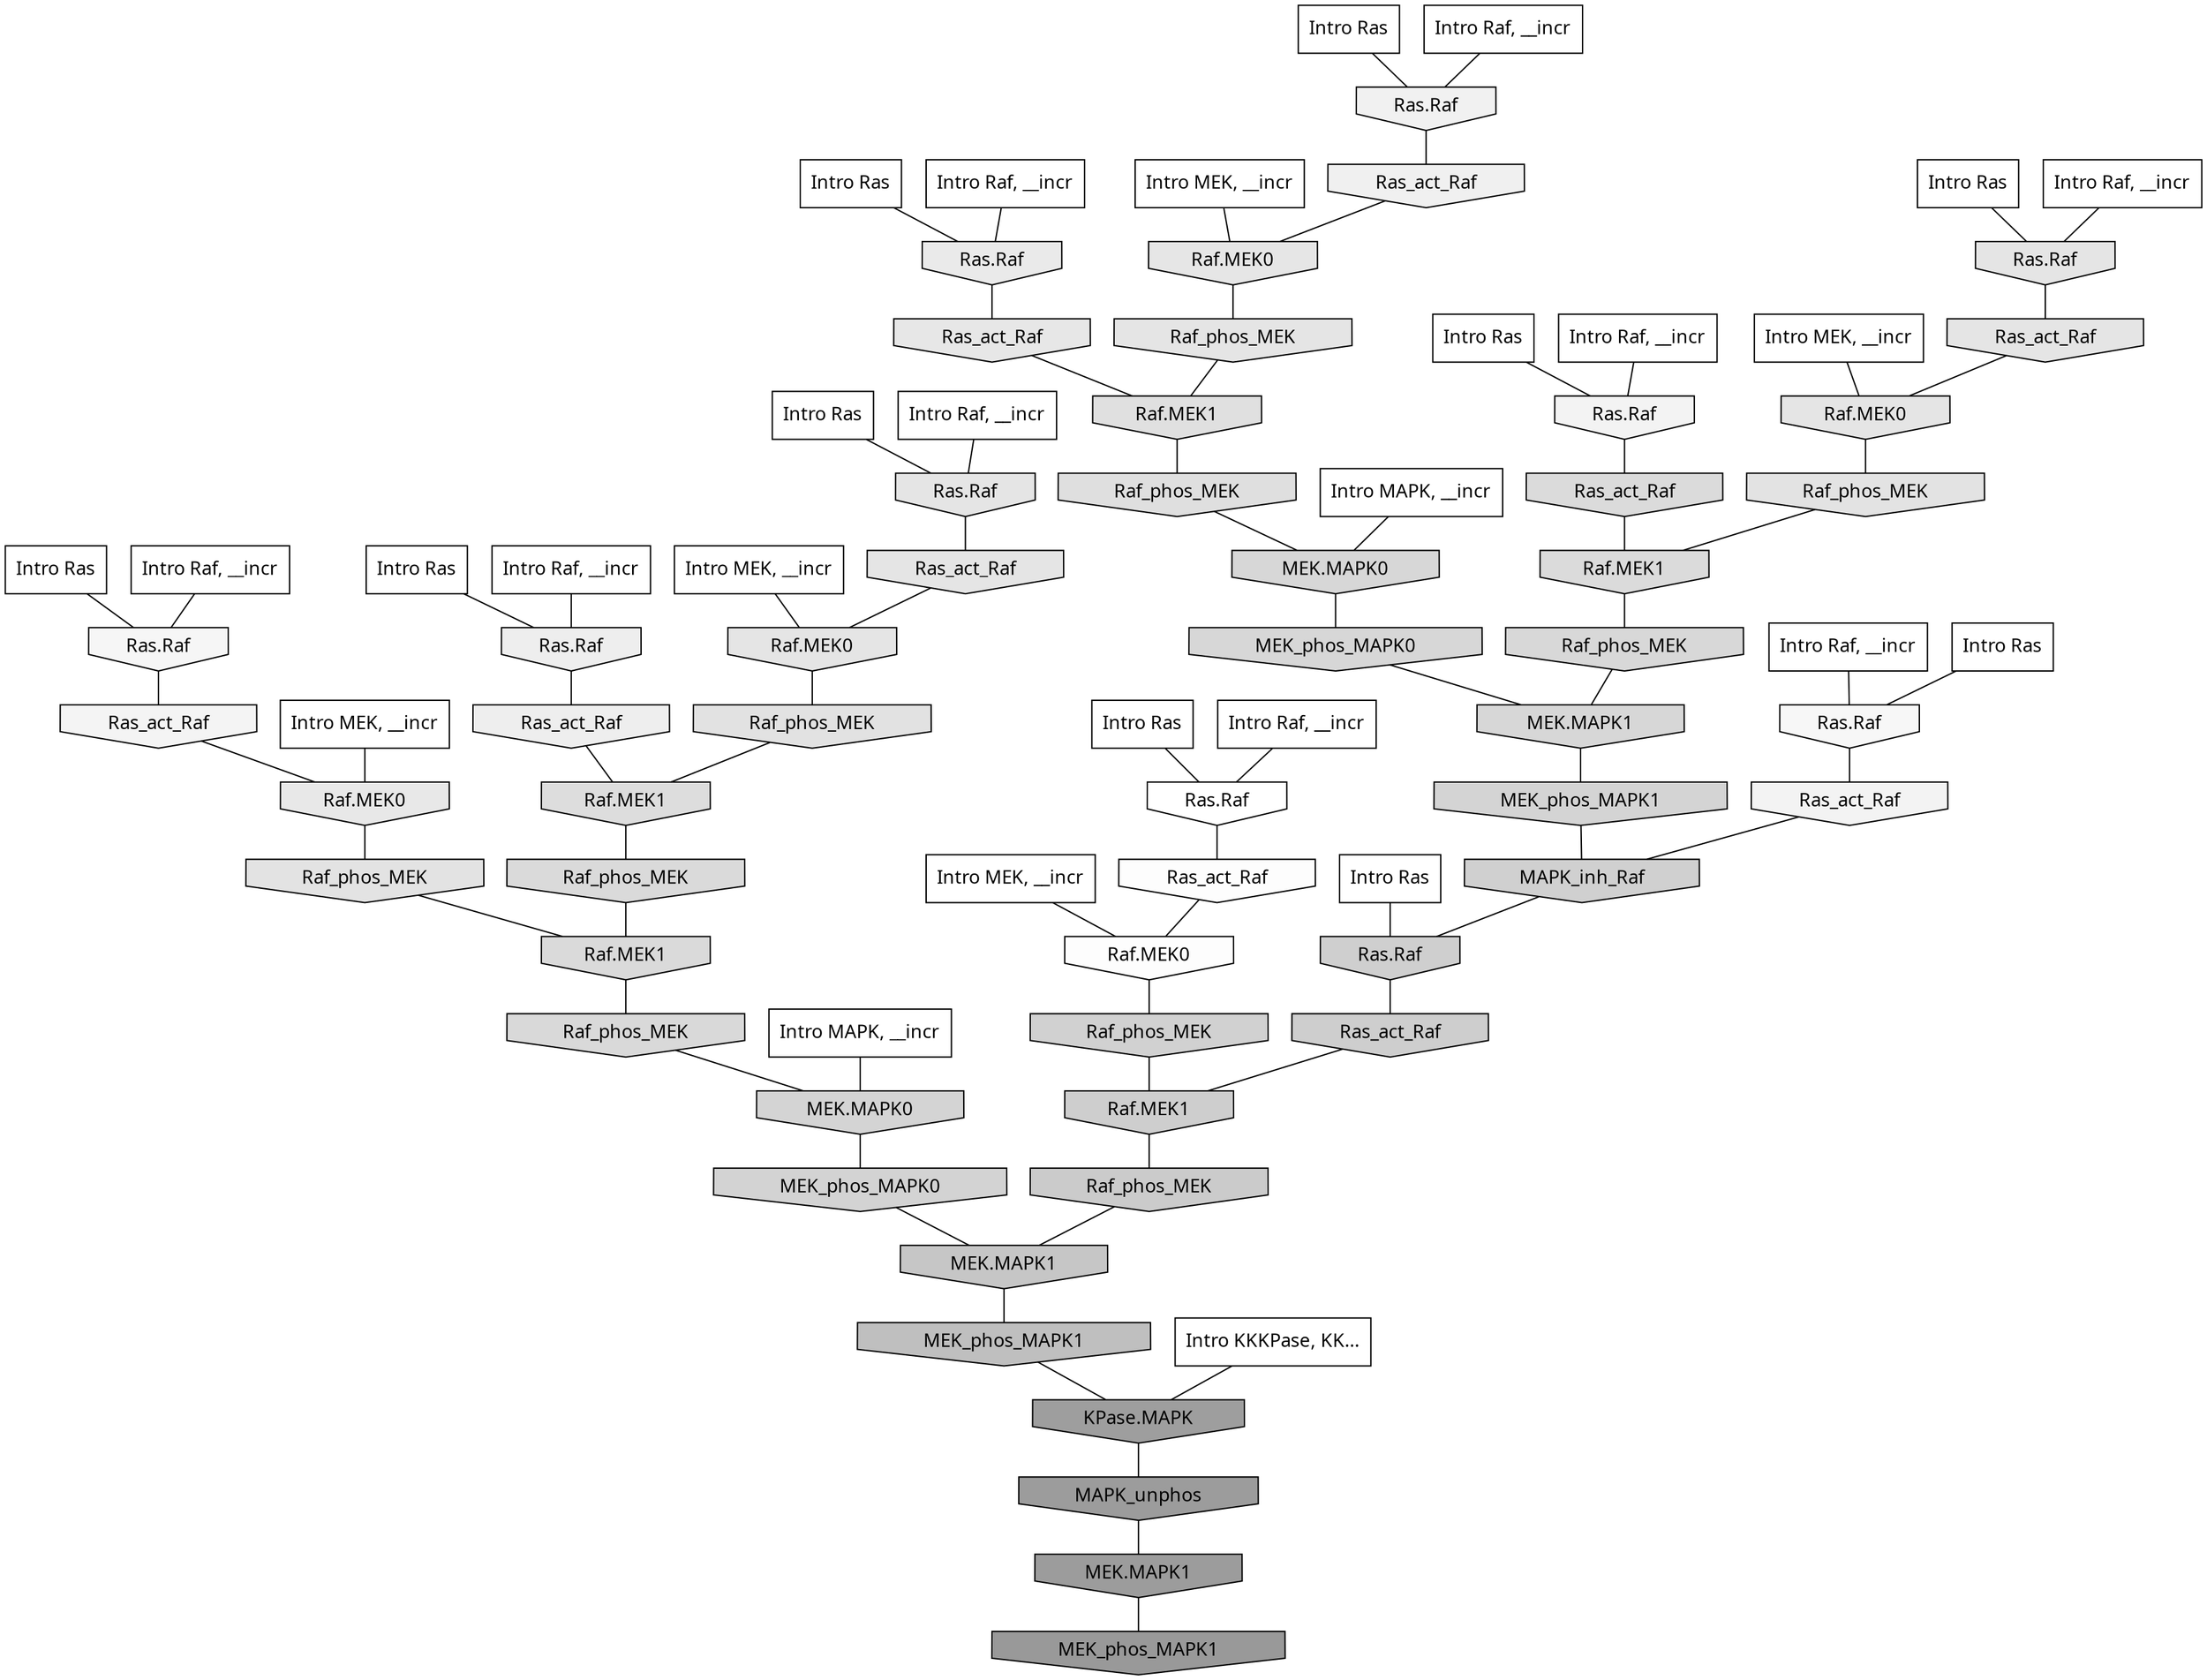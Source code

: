 digraph G{
  rankdir="TB";
  ranksep=0.30;
  node [fontname="CMU Serif"];
  edge [fontname="CMU Serif"];
  
  1 [label="Intro Ras", shape=rectangle, style=filled, fillcolor="0.000 0.000 1.000"]
  
  2 [label="Intro Ras", shape=rectangle, style=filled, fillcolor="0.000 0.000 1.000"]
  
  19 [label="Intro Ras", shape=rectangle, style=filled, fillcolor="0.000 0.000 1.000"]
  
  41 [label="Intro Ras", shape=rectangle, style=filled, fillcolor="0.000 0.000 1.000"]
  
  64 [label="Intro Ras", shape=rectangle, style=filled, fillcolor="0.000 0.000 1.000"]
  
  80 [label="Intro Ras", shape=rectangle, style=filled, fillcolor="0.000 0.000 1.000"]
  
  83 [label="Intro Ras", shape=rectangle, style=filled, fillcolor="0.000 0.000 1.000"]
  
  84 [label="Intro Ras", shape=rectangle, style=filled, fillcolor="0.000 0.000 1.000"]
  
  87 [label="Intro Ras", shape=rectangle, style=filled, fillcolor="0.000 0.000 1.000"]
  
  90 [label="Intro Ras", shape=rectangle, style=filled, fillcolor="0.000 0.000 1.000"]
  
  211 [label="Intro Raf, __incr", shape=rectangle, style=filled, fillcolor="0.000 0.000 1.000"]
  
  256 [label="Intro Raf, __incr", shape=rectangle, style=filled, fillcolor="0.000 0.000 1.000"]
  
  421 [label="Intro Raf, __incr", shape=rectangle, style=filled, fillcolor="0.000 0.000 1.000"]
  
  514 [label="Intro Raf, __incr", shape=rectangle, style=filled, fillcolor="0.000 0.000 1.000"]
  
  543 [label="Intro Raf, __incr", shape=rectangle, style=filled, fillcolor="0.000 0.000 1.000"]
  
  693 [label="Intro Raf, __incr", shape=rectangle, style=filled, fillcolor="0.000 0.000 1.000"]
  
  710 [label="Intro Raf, __incr", shape=rectangle, style=filled, fillcolor="0.000 0.000 1.000"]
  
  1004 [label="Intro Raf, __incr", shape=rectangle, style=filled, fillcolor="0.000 0.000 1.000"]
  
  1091 [label="Intro Raf, __incr", shape=rectangle, style=filled, fillcolor="0.000 0.000 1.000"]
  
  1168 [label="Intro MEK, __incr", shape=rectangle, style=filled, fillcolor="0.000 0.000 1.000"]
  
  1207 [label="Intro MEK, __incr", shape=rectangle, style=filled, fillcolor="0.000 0.000 1.000"]
  
  1582 [label="Intro MEK, __incr", shape=rectangle, style=filled, fillcolor="0.000 0.000 1.000"]
  
  1996 [label="Intro MEK, __incr", shape=rectangle, style=filled, fillcolor="0.000 0.000 1.000"]
  
  2087 [label="Intro MEK, __incr", shape=rectangle, style=filled, fillcolor="0.000 0.000 1.000"]
  
  2825 [label="Intro MAPK, __incr", shape=rectangle, style=filled, fillcolor="0.000 0.000 1.000"]
  
  2863 [label="Intro MAPK, __incr", shape=rectangle, style=filled, fillcolor="0.000 0.000 1.000"]
  
  3183 [label="Intro KKKPase, KK...", shape=rectangle, style=filled, fillcolor="0.000 0.000 1.000"]
  
  3343 [label="Ras.Raf", shape=invhouse, style=filled, fillcolor="0.000 0.000 0.998"]
  
  3420 [label="Ras_act_Raf", shape=invhouse, style=filled, fillcolor="0.000 0.000 0.990"]
  
  3423 [label="Raf.MEK0", shape=invhouse, style=filled, fillcolor="0.000 0.000 0.990"]
  
  3811 [label="Ras.Raf", shape=invhouse, style=filled, fillcolor="0.000 0.000 0.965"]
  
  3860 [label="Ras.Raf", shape=invhouse, style=filled, fillcolor="0.000 0.000 0.963"]
  
  4089 [label="Ras_act_Raf", shape=invhouse, style=filled, fillcolor="0.000 0.000 0.955"]
  
  4178 [label="Ras_act_Raf", shape=invhouse, style=filled, fillcolor="0.000 0.000 0.952"]
  
  4227 [label="Ras.Raf", shape=invhouse, style=filled, fillcolor="0.000 0.000 0.950"]
  
  4439 [label="Ras.Raf", shape=invhouse, style=filled, fillcolor="0.000 0.000 0.942"]
  
  4505 [label="Ras_act_Raf", shape=invhouse, style=filled, fillcolor="0.000 0.000 0.940"]
  
  4685 [label="Ras.Raf", shape=invhouse, style=filled, fillcolor="0.000 0.000 0.933"]
  
  4763 [label="Ras_act_Raf", shape=invhouse, style=filled, fillcolor="0.000 0.000 0.930"]
  
  5216 [label="Ras.Raf", shape=invhouse, style=filled, fillcolor="0.000 0.000 0.915"]
  
  5486 [label="Raf.MEK0", shape=invhouse, style=filled, fillcolor="0.000 0.000 0.907"]
  
  5584 [label="Ras_act_Raf", shape=invhouse, style=filled, fillcolor="0.000 0.000 0.903"]
  
  5672 [label="Raf.MEK0", shape=invhouse, style=filled, fillcolor="0.000 0.000 0.901"]
  
  5759 [label="Ras.Raf", shape=invhouse, style=filled, fillcolor="0.000 0.000 0.898"]
  
  5770 [label="Raf_phos_MEK", shape=invhouse, style=filled, fillcolor="0.000 0.000 0.898"]
  
  5775 [label="Ras.Raf", shape=invhouse, style=filled, fillcolor="0.000 0.000 0.897"]
  
  5840 [label="Ras_act_Raf", shape=invhouse, style=filled, fillcolor="0.000 0.000 0.896"]
  
  5845 [label="Raf.MEK0", shape=invhouse, style=filled, fillcolor="0.000 0.000 0.896"]
  
  5879 [label="Ras_act_Raf", shape=invhouse, style=filled, fillcolor="0.000 0.000 0.895"]
  
  5882 [label="Raf.MEK0", shape=invhouse, style=filled, fillcolor="0.000 0.000 0.895"]
  
  6053 [label="Raf_phos_MEK", shape=invhouse, style=filled, fillcolor="0.000 0.000 0.889"]
  
  6077 [label="Raf_phos_MEK", shape=invhouse, style=filled, fillcolor="0.000 0.000 0.889"]
  
  6243 [label="Raf_phos_MEK", shape=invhouse, style=filled, fillcolor="0.000 0.000 0.885"]
  
  6605 [label="Raf.MEK1", shape=invhouse, style=filled, fillcolor="0.000 0.000 0.876"]
  
  6725 [label="Raf_phos_MEK", shape=invhouse, style=filled, fillcolor="0.000 0.000 0.874"]
  
  7232 [label="Raf.MEK1", shape=invhouse, style=filled, fillcolor="0.000 0.000 0.864"]
  
  7633 [label="Ras_act_Raf", shape=invhouse, style=filled, fillcolor="0.000 0.000 0.857"]
  
  7635 [label="Raf.MEK1", shape=invhouse, style=filled, fillcolor="0.000 0.000 0.857"]
  
  7887 [label="Raf_phos_MEK", shape=invhouse, style=filled, fillcolor="0.000 0.000 0.852"]
  
  7889 [label="Raf.MEK1", shape=invhouse, style=filled, fillcolor="0.000 0.000 0.852"]
  
  8090 [label="Raf_phos_MEK", shape=invhouse, style=filled, fillcolor="0.000 0.000 0.849"]
  
  8254 [label="Raf_phos_MEK", shape=invhouse, style=filled, fillcolor="0.000 0.000 0.847"]
  
  8438 [label="MEK.MAPK0", shape=invhouse, style=filled, fillcolor="0.000 0.000 0.843"]
  
  8555 [label="MEK_phos_MAPK0", shape=invhouse, style=filled, fillcolor="0.000 0.000 0.841"]
  
  8575 [label="MEK.MAPK1", shape=invhouse, style=filled, fillcolor="0.000 0.000 0.841"]
  
  9344 [label="MEK.MAPK0", shape=invhouse, style=filled, fillcolor="0.000 0.000 0.829"]
  
  9377 [label="MEK_phos_MAPK1", shape=invhouse, style=filled, fillcolor="0.000 0.000 0.829"]
  
  9723 [label="MEK_phos_MAPK0", shape=invhouse, style=filled, fillcolor="0.000 0.000 0.825"]
  
  10076 [label="Raf_phos_MEK", shape=invhouse, style=filled, fillcolor="0.000 0.000 0.820"]
  
  10673 [label="MAPK_inh_Raf", shape=invhouse, style=filled, fillcolor="0.000 0.000 0.813"]
  
  10949 [label="Ras.Raf", shape=invhouse, style=filled, fillcolor="0.000 0.000 0.810"]
  
  11197 [label="Ras_act_Raf", shape=invhouse, style=filled, fillcolor="0.000 0.000 0.808"]
  
  11200 [label="Raf.MEK1", shape=invhouse, style=filled, fillcolor="0.000 0.000 0.808"]
  
  12362 [label="Raf_phos_MEK", shape=invhouse, style=filled, fillcolor="0.000 0.000 0.796"]
  
  14715 [label="MEK.MAPK1", shape=invhouse, style=filled, fillcolor="0.000 0.000 0.777"]
  
  17140 [label="MEK_phos_MAPK1", shape=invhouse, style=filled, fillcolor="0.000 0.000 0.749"]
  
  21637 [label="KPase.MAPK", shape=invhouse, style=filled, fillcolor="0.000 0.000 0.620"]
  
  21904 [label="MAPK_unphos", shape=invhouse, style=filled, fillcolor="0.000 0.000 0.612"]
  
  21905 [label="MEK.MAPK1", shape=invhouse, style=filled, fillcolor="0.000 0.000 0.612"]
  
  22226 [label="MEK_phos_MAPK1", shape=invhouse, style=filled, fillcolor="0.000 0.000 0.600"]
  
  
  21905 -> 22226 [dir=none, color="0.000 0.000 0.000"] 
  21904 -> 21905 [dir=none, color="0.000 0.000 0.000"] 
  21637 -> 21904 [dir=none, color="0.000 0.000 0.000"] 
  17140 -> 21637 [dir=none, color="0.000 0.000 0.000"] 
  14715 -> 17140 [dir=none, color="0.000 0.000 0.000"] 
  12362 -> 14715 [dir=none, color="0.000 0.000 0.000"] 
  11200 -> 12362 [dir=none, color="0.000 0.000 0.000"] 
  11197 -> 11200 [dir=none, color="0.000 0.000 0.000"] 
  10949 -> 11197 [dir=none, color="0.000 0.000 0.000"] 
  10673 -> 10949 [dir=none, color="0.000 0.000 0.000"] 
  10076 -> 11200 [dir=none, color="0.000 0.000 0.000"] 
  9723 -> 14715 [dir=none, color="0.000 0.000 0.000"] 
  9377 -> 10673 [dir=none, color="0.000 0.000 0.000"] 
  9344 -> 9723 [dir=none, color="0.000 0.000 0.000"] 
  8575 -> 9377 [dir=none, color="0.000 0.000 0.000"] 
  8555 -> 8575 [dir=none, color="0.000 0.000 0.000"] 
  8438 -> 8555 [dir=none, color="0.000 0.000 0.000"] 
  8254 -> 8575 [dir=none, color="0.000 0.000 0.000"] 
  8090 -> 9344 [dir=none, color="0.000 0.000 0.000"] 
  7889 -> 8090 [dir=none, color="0.000 0.000 0.000"] 
  7887 -> 7889 [dir=none, color="0.000 0.000 0.000"] 
  7635 -> 8254 [dir=none, color="0.000 0.000 0.000"] 
  7633 -> 7635 [dir=none, color="0.000 0.000 0.000"] 
  7232 -> 7887 [dir=none, color="0.000 0.000 0.000"] 
  6725 -> 8438 [dir=none, color="0.000 0.000 0.000"] 
  6605 -> 6725 [dir=none, color="0.000 0.000 0.000"] 
  6243 -> 7232 [dir=none, color="0.000 0.000 0.000"] 
  6077 -> 7635 [dir=none, color="0.000 0.000 0.000"] 
  6053 -> 7889 [dir=none, color="0.000 0.000 0.000"] 
  5882 -> 6077 [dir=none, color="0.000 0.000 0.000"] 
  5879 -> 5882 [dir=none, color="0.000 0.000 0.000"] 
  5845 -> 6243 [dir=none, color="0.000 0.000 0.000"] 
  5840 -> 5845 [dir=none, color="0.000 0.000 0.000"] 
  5775 -> 5879 [dir=none, color="0.000 0.000 0.000"] 
  5770 -> 6605 [dir=none, color="0.000 0.000 0.000"] 
  5759 -> 5840 [dir=none, color="0.000 0.000 0.000"] 
  5672 -> 5770 [dir=none, color="0.000 0.000 0.000"] 
  5584 -> 6605 [dir=none, color="0.000 0.000 0.000"] 
  5486 -> 6053 [dir=none, color="0.000 0.000 0.000"] 
  5216 -> 5584 [dir=none, color="0.000 0.000 0.000"] 
  4763 -> 7232 [dir=none, color="0.000 0.000 0.000"] 
  4685 -> 4763 [dir=none, color="0.000 0.000 0.000"] 
  4505 -> 5672 [dir=none, color="0.000 0.000 0.000"] 
  4439 -> 4505 [dir=none, color="0.000 0.000 0.000"] 
  4227 -> 7633 [dir=none, color="0.000 0.000 0.000"] 
  4178 -> 10673 [dir=none, color="0.000 0.000 0.000"] 
  4089 -> 5486 [dir=none, color="0.000 0.000 0.000"] 
  3860 -> 4089 [dir=none, color="0.000 0.000 0.000"] 
  3811 -> 4178 [dir=none, color="0.000 0.000 0.000"] 
  3423 -> 10076 [dir=none, color="0.000 0.000 0.000"] 
  3420 -> 3423 [dir=none, color="0.000 0.000 0.000"] 
  3343 -> 3420 [dir=none, color="0.000 0.000 0.000"] 
  3183 -> 21637 [dir=none, color="0.000 0.000 0.000"] 
  2863 -> 8438 [dir=none, color="0.000 0.000 0.000"] 
  2825 -> 9344 [dir=none, color="0.000 0.000 0.000"] 
  2087 -> 5486 [dir=none, color="0.000 0.000 0.000"] 
  1996 -> 5882 [dir=none, color="0.000 0.000 0.000"] 
  1582 -> 5845 [dir=none, color="0.000 0.000 0.000"] 
  1207 -> 5672 [dir=none, color="0.000 0.000 0.000"] 
  1168 -> 3423 [dir=none, color="0.000 0.000 0.000"] 
  1091 -> 4227 [dir=none, color="0.000 0.000 0.000"] 
  1004 -> 5759 [dir=none, color="0.000 0.000 0.000"] 
  710 -> 5775 [dir=none, color="0.000 0.000 0.000"] 
  693 -> 3343 [dir=none, color="0.000 0.000 0.000"] 
  543 -> 5216 [dir=none, color="0.000 0.000 0.000"] 
  514 -> 3860 [dir=none, color="0.000 0.000 0.000"] 
  421 -> 4439 [dir=none, color="0.000 0.000 0.000"] 
  256 -> 4685 [dir=none, color="0.000 0.000 0.000"] 
  211 -> 3811 [dir=none, color="0.000 0.000 0.000"] 
  90 -> 4685 [dir=none, color="0.000 0.000 0.000"] 
  87 -> 4439 [dir=none, color="0.000 0.000 0.000"] 
  84 -> 10949 [dir=none, color="0.000 0.000 0.000"] 
  83 -> 5216 [dir=none, color="0.000 0.000 0.000"] 
  80 -> 3811 [dir=none, color="0.000 0.000 0.000"] 
  64 -> 5775 [dir=none, color="0.000 0.000 0.000"] 
  41 -> 3343 [dir=none, color="0.000 0.000 0.000"] 
  19 -> 4227 [dir=none, color="0.000 0.000 0.000"] 
  2 -> 5759 [dir=none, color="0.000 0.000 0.000"] 
  1 -> 3860 [dir=none, color="0.000 0.000 0.000"] 
  
  }
